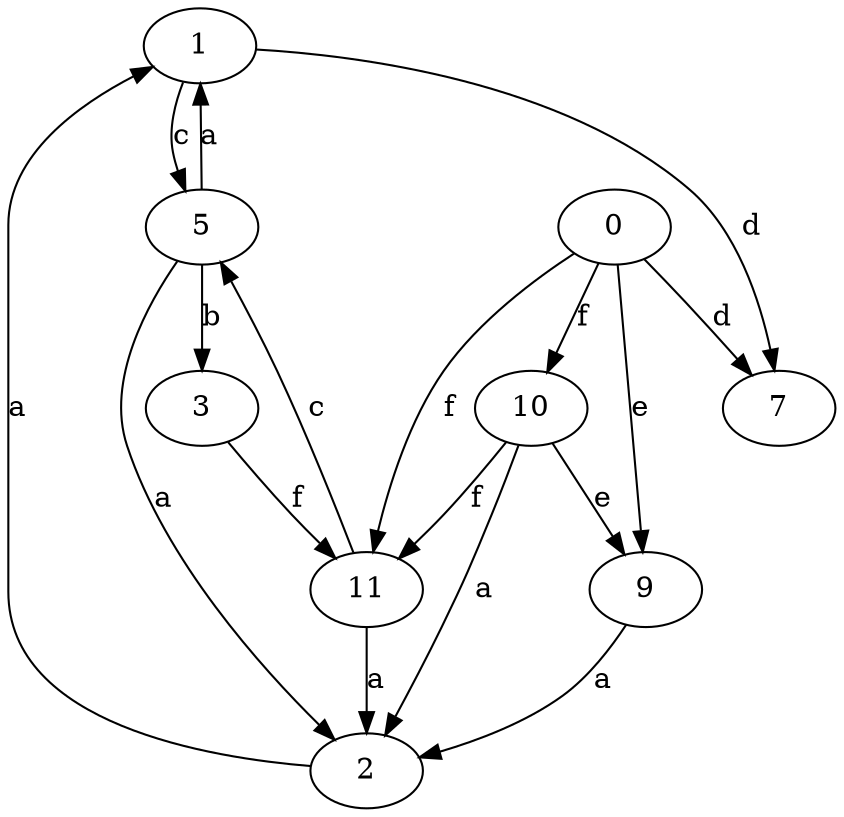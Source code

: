 strict digraph  {
1;
2;
3;
5;
0;
7;
9;
10;
11;
1 -> 5  [label=c];
1 -> 7  [label=d];
2 -> 1  [label=a];
3 -> 11  [label=f];
5 -> 1  [label=a];
5 -> 2  [label=a];
5 -> 3  [label=b];
0 -> 7  [label=d];
0 -> 9  [label=e];
0 -> 10  [label=f];
0 -> 11  [label=f];
9 -> 2  [label=a];
10 -> 2  [label=a];
10 -> 9  [label=e];
10 -> 11  [label=f];
11 -> 2  [label=a];
11 -> 5  [label=c];
}
